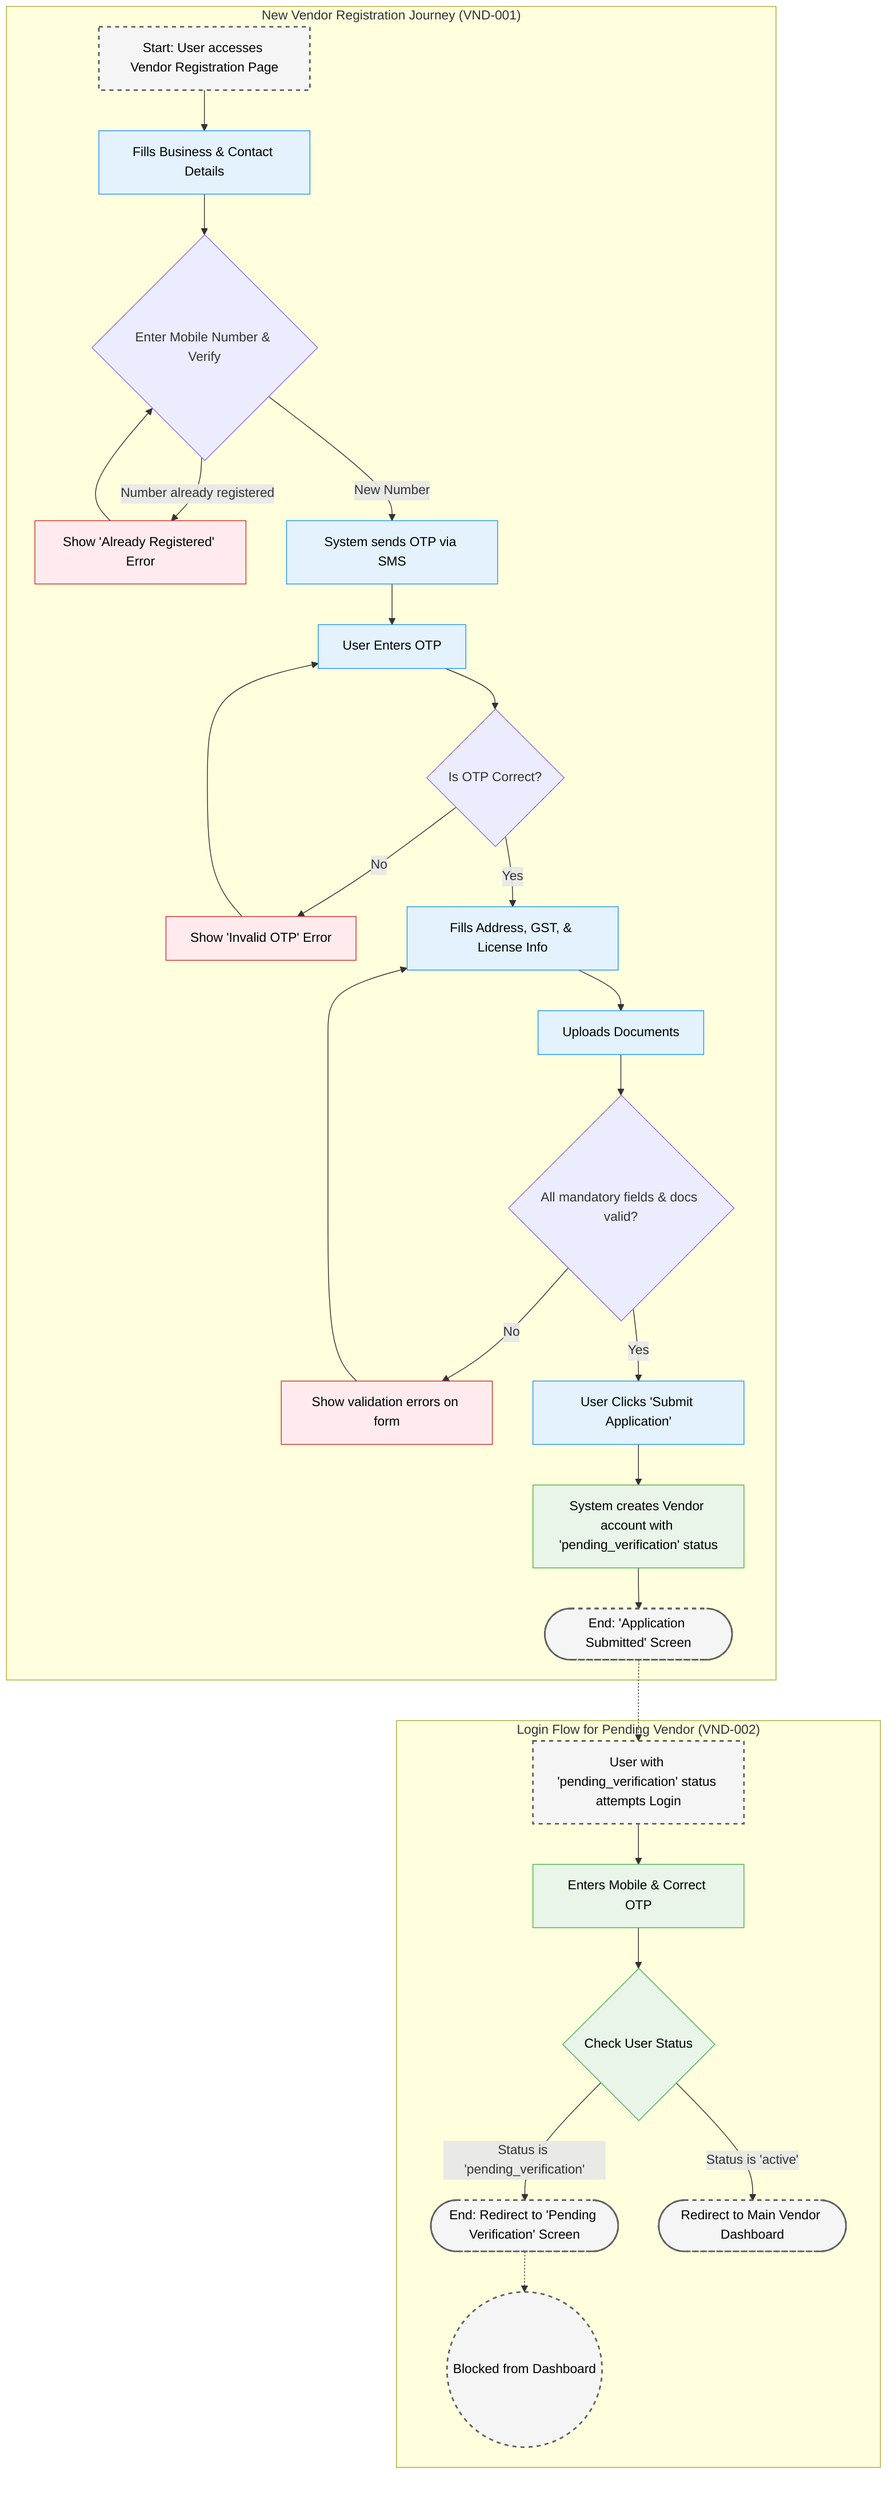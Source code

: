 flowchart TD
    subgraph "New Vendor Registration Journey (VND-001)"
        A[Start: User accesses Vendor Registration Page] --> B[Fills Business & Contact Details]
        B --> C{Enter Mobile Number & Verify}
        C -->|Number already registered| D[Show 'Already Registered' Error]
        D --> C
        C -->|New Number| E[System sends OTP via SMS]
        E --> F[User Enters OTP]
        F --> G{Is OTP Correct?}
        G -->|No| H[Show 'Invalid OTP' Error]
        H --> F
        G -->|Yes| I[Fills Address, GST, & License Info]
        I --> J[Uploads Documents]
        J --> K{All mandatory fields & docs valid?}
        K -->|No| L[Show validation errors on form]
        L --> I
        K -->|Yes| M[User Clicks 'Submit Application']
        M --> N[System creates Vendor account with 'pending_verification' status]
        N --> O([End: 'Application Submitted' Screen])
    end

    subgraph "Login Flow for Pending Vendor (VND-002)"
        P[User with 'pending_verification' status attempts Login] --> Q[Enters Mobile & Correct OTP]
        Q --> R{Check User Status}
        R -->|Status is 'pending_verification'| S([End: Redirect to 'Pending Verification' Screen])
        R -->|Status is 'active'| T([Redirect to Main Vendor Dashboard])
        S -.-> U((Blocked from Dashboard))
    end

    O -.-> P

    %% Styling
    classDef errorNode fill:#ffebee,stroke:#d32f2f,color:#000
    classDef successNode fill:#e8f5e8,stroke:#4caf50,color:#000
    classDef processNode fill:#e3f2fd,stroke:#2196f3,color:#000
    classDef terminalNode fill:#f5f5f5,stroke:#616161,color:#000,stroke-width:2px,stroke-dasharray: 5 5

    class D,H,L errorNode
    class N,Q,R successNode
    class B,E,F,I,J,M processNode
    class A,O,P,S,T,U terminalNode